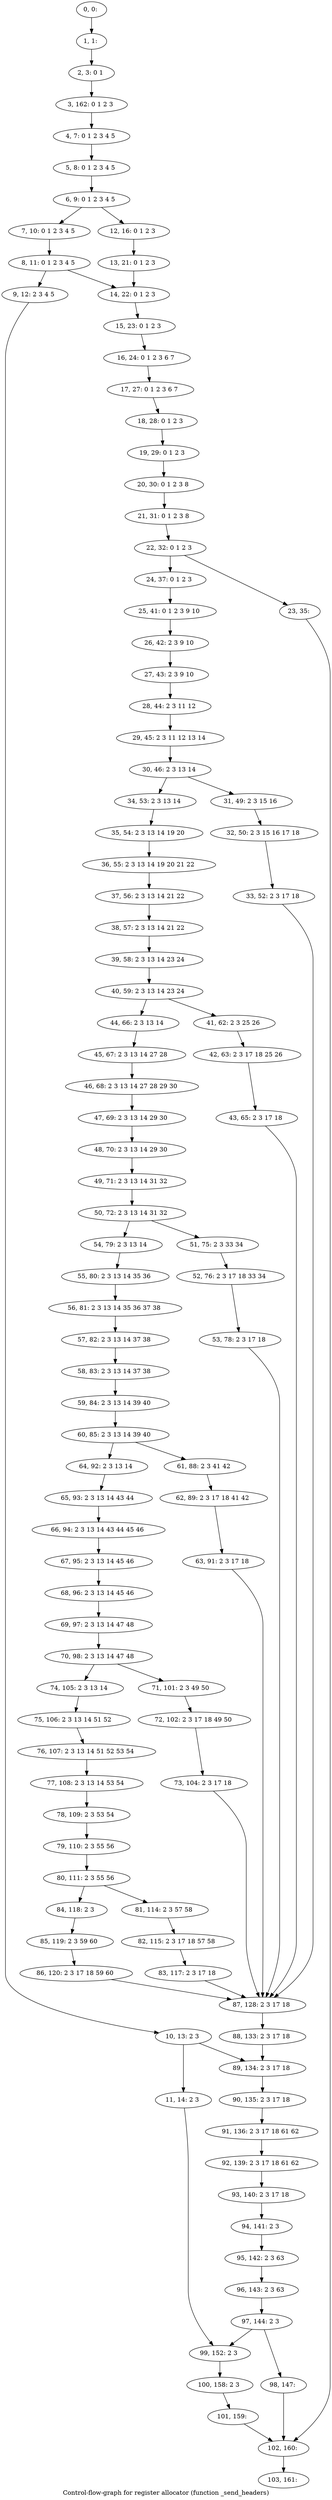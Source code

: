 digraph G {
graph [label="Control-flow-graph for register allocator (function _send_headers)"]
0[label="0, 0: "];
1[label="1, 1: "];
2[label="2, 3: 0 1 "];
3[label="3, 162: 0 1 2 3 "];
4[label="4, 7: 0 1 2 3 4 5 "];
5[label="5, 8: 0 1 2 3 4 5 "];
6[label="6, 9: 0 1 2 3 4 5 "];
7[label="7, 10: 0 1 2 3 4 5 "];
8[label="8, 11: 0 1 2 3 4 5 "];
9[label="9, 12: 2 3 4 5 "];
10[label="10, 13: 2 3 "];
11[label="11, 14: 2 3 "];
12[label="12, 16: 0 1 2 3 "];
13[label="13, 21: 0 1 2 3 "];
14[label="14, 22: 0 1 2 3 "];
15[label="15, 23: 0 1 2 3 "];
16[label="16, 24: 0 1 2 3 6 7 "];
17[label="17, 27: 0 1 2 3 6 7 "];
18[label="18, 28: 0 1 2 3 "];
19[label="19, 29: 0 1 2 3 "];
20[label="20, 30: 0 1 2 3 8 "];
21[label="21, 31: 0 1 2 3 8 "];
22[label="22, 32: 0 1 2 3 "];
23[label="23, 35: "];
24[label="24, 37: 0 1 2 3 "];
25[label="25, 41: 0 1 2 3 9 10 "];
26[label="26, 42: 2 3 9 10 "];
27[label="27, 43: 2 3 9 10 "];
28[label="28, 44: 2 3 11 12 "];
29[label="29, 45: 2 3 11 12 13 14 "];
30[label="30, 46: 2 3 13 14 "];
31[label="31, 49: 2 3 15 16 "];
32[label="32, 50: 2 3 15 16 17 18 "];
33[label="33, 52: 2 3 17 18 "];
34[label="34, 53: 2 3 13 14 "];
35[label="35, 54: 2 3 13 14 19 20 "];
36[label="36, 55: 2 3 13 14 19 20 21 22 "];
37[label="37, 56: 2 3 13 14 21 22 "];
38[label="38, 57: 2 3 13 14 21 22 "];
39[label="39, 58: 2 3 13 14 23 24 "];
40[label="40, 59: 2 3 13 14 23 24 "];
41[label="41, 62: 2 3 25 26 "];
42[label="42, 63: 2 3 17 18 25 26 "];
43[label="43, 65: 2 3 17 18 "];
44[label="44, 66: 2 3 13 14 "];
45[label="45, 67: 2 3 13 14 27 28 "];
46[label="46, 68: 2 3 13 14 27 28 29 30 "];
47[label="47, 69: 2 3 13 14 29 30 "];
48[label="48, 70: 2 3 13 14 29 30 "];
49[label="49, 71: 2 3 13 14 31 32 "];
50[label="50, 72: 2 3 13 14 31 32 "];
51[label="51, 75: 2 3 33 34 "];
52[label="52, 76: 2 3 17 18 33 34 "];
53[label="53, 78: 2 3 17 18 "];
54[label="54, 79: 2 3 13 14 "];
55[label="55, 80: 2 3 13 14 35 36 "];
56[label="56, 81: 2 3 13 14 35 36 37 38 "];
57[label="57, 82: 2 3 13 14 37 38 "];
58[label="58, 83: 2 3 13 14 37 38 "];
59[label="59, 84: 2 3 13 14 39 40 "];
60[label="60, 85: 2 3 13 14 39 40 "];
61[label="61, 88: 2 3 41 42 "];
62[label="62, 89: 2 3 17 18 41 42 "];
63[label="63, 91: 2 3 17 18 "];
64[label="64, 92: 2 3 13 14 "];
65[label="65, 93: 2 3 13 14 43 44 "];
66[label="66, 94: 2 3 13 14 43 44 45 46 "];
67[label="67, 95: 2 3 13 14 45 46 "];
68[label="68, 96: 2 3 13 14 45 46 "];
69[label="69, 97: 2 3 13 14 47 48 "];
70[label="70, 98: 2 3 13 14 47 48 "];
71[label="71, 101: 2 3 49 50 "];
72[label="72, 102: 2 3 17 18 49 50 "];
73[label="73, 104: 2 3 17 18 "];
74[label="74, 105: 2 3 13 14 "];
75[label="75, 106: 2 3 13 14 51 52 "];
76[label="76, 107: 2 3 13 14 51 52 53 54 "];
77[label="77, 108: 2 3 13 14 53 54 "];
78[label="78, 109: 2 3 53 54 "];
79[label="79, 110: 2 3 55 56 "];
80[label="80, 111: 2 3 55 56 "];
81[label="81, 114: 2 3 57 58 "];
82[label="82, 115: 2 3 17 18 57 58 "];
83[label="83, 117: 2 3 17 18 "];
84[label="84, 118: 2 3 "];
85[label="85, 119: 2 3 59 60 "];
86[label="86, 120: 2 3 17 18 59 60 "];
87[label="87, 128: 2 3 17 18 "];
88[label="88, 133: 2 3 17 18 "];
89[label="89, 134: 2 3 17 18 "];
90[label="90, 135: 2 3 17 18 "];
91[label="91, 136: 2 3 17 18 61 62 "];
92[label="92, 139: 2 3 17 18 61 62 "];
93[label="93, 140: 2 3 17 18 "];
94[label="94, 141: 2 3 "];
95[label="95, 142: 2 3 63 "];
96[label="96, 143: 2 3 63 "];
97[label="97, 144: 2 3 "];
98[label="98, 147: "];
99[label="99, 152: 2 3 "];
100[label="100, 158: 2 3 "];
101[label="101, 159: "];
102[label="102, 160: "];
103[label="103, 161: "];
0->1 ;
1->2 ;
2->3 ;
3->4 ;
4->5 ;
5->6 ;
6->7 ;
6->12 ;
7->8 ;
8->9 ;
8->14 ;
9->10 ;
10->11 ;
10->89 ;
11->99 ;
12->13 ;
13->14 ;
14->15 ;
15->16 ;
16->17 ;
17->18 ;
18->19 ;
19->20 ;
20->21 ;
21->22 ;
22->23 ;
22->24 ;
23->102 ;
24->25 ;
25->26 ;
26->27 ;
27->28 ;
28->29 ;
29->30 ;
30->31 ;
30->34 ;
31->32 ;
32->33 ;
33->87 ;
34->35 ;
35->36 ;
36->37 ;
37->38 ;
38->39 ;
39->40 ;
40->41 ;
40->44 ;
41->42 ;
42->43 ;
43->87 ;
44->45 ;
45->46 ;
46->47 ;
47->48 ;
48->49 ;
49->50 ;
50->51 ;
50->54 ;
51->52 ;
52->53 ;
53->87 ;
54->55 ;
55->56 ;
56->57 ;
57->58 ;
58->59 ;
59->60 ;
60->61 ;
60->64 ;
61->62 ;
62->63 ;
63->87 ;
64->65 ;
65->66 ;
66->67 ;
67->68 ;
68->69 ;
69->70 ;
70->71 ;
70->74 ;
71->72 ;
72->73 ;
73->87 ;
74->75 ;
75->76 ;
76->77 ;
77->78 ;
78->79 ;
79->80 ;
80->81 ;
80->84 ;
81->82 ;
82->83 ;
83->87 ;
84->85 ;
85->86 ;
86->87 ;
87->88 ;
88->89 ;
89->90 ;
90->91 ;
91->92 ;
92->93 ;
93->94 ;
94->95 ;
95->96 ;
96->97 ;
97->98 ;
97->99 ;
98->102 ;
99->100 ;
100->101 ;
101->102 ;
102->103 ;
}
